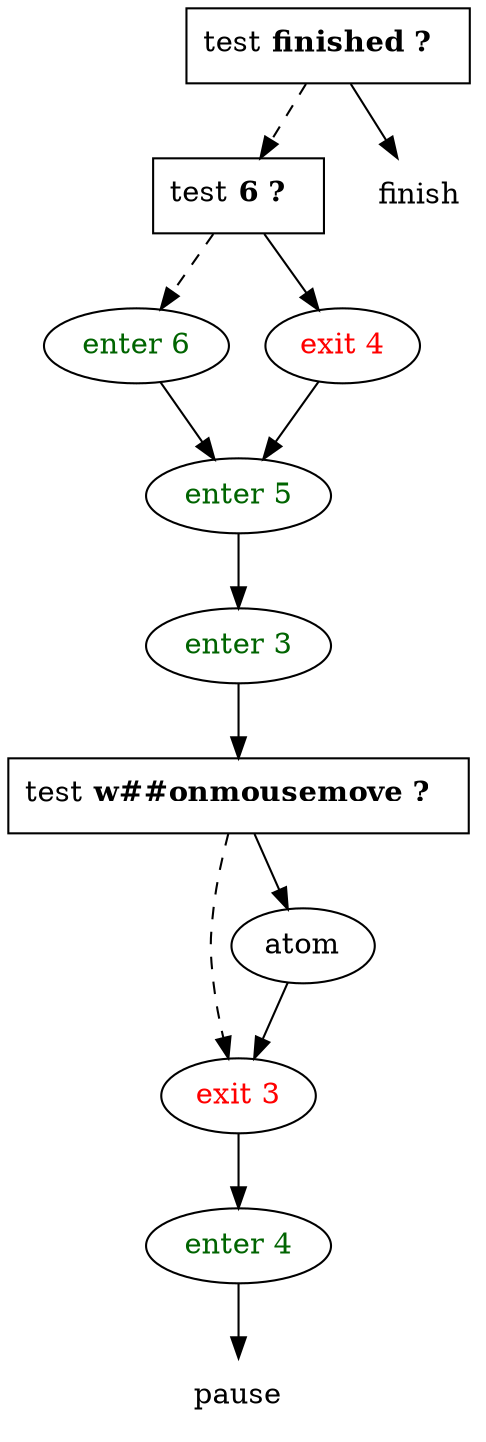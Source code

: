 digraph flowgraph {
  N1 [shape=box,  label=<test <B>finished ?</B>  >]; 
  N2 [shape=box,  label=<test <B>6 ?</B>  >]; 
  N3 [shape=oval, fontcolor=darkgreen, label=<enter 6>]; 
  N4 [shape=oval, fontcolor=darkgreen, label=<enter 5>]; 
  N5 [shape=oval, fontcolor=darkgreen, label=<enter 3>]; 
  N6 [shape=box,  label=<test <B>w##onmousemove ?</B>  >]; 
  N7 [shape=oval, fontcolor=red, label=<exit 3>]; 
  N8 [shape=oval, fontcolor=darkgreen, label=<enter 4>]; 
  N9 [shape = none, label=<pause>]; 
  N8 -> N9 ;
  N7 -> N8 ;
  N10 [shape=oval, label=<atom>]; 
  N10 -> N7 ;
  N6 -> N10;
  N6 -> N7 [style = dashed];
  N5 -> N6 ;
  N4 -> N5 ;
  N3 -> N4 ;
  N11 [shape=oval, fontcolor=red, label=<exit 4>]; 
  N11 -> N4 ;
  N2 -> N11;
  N2 -> N3 [style = dashed];
  N12 [shape = none, label=<finish>]; 
  N1 -> N12;
  N1 -> N2 [style = dashed];
  }
